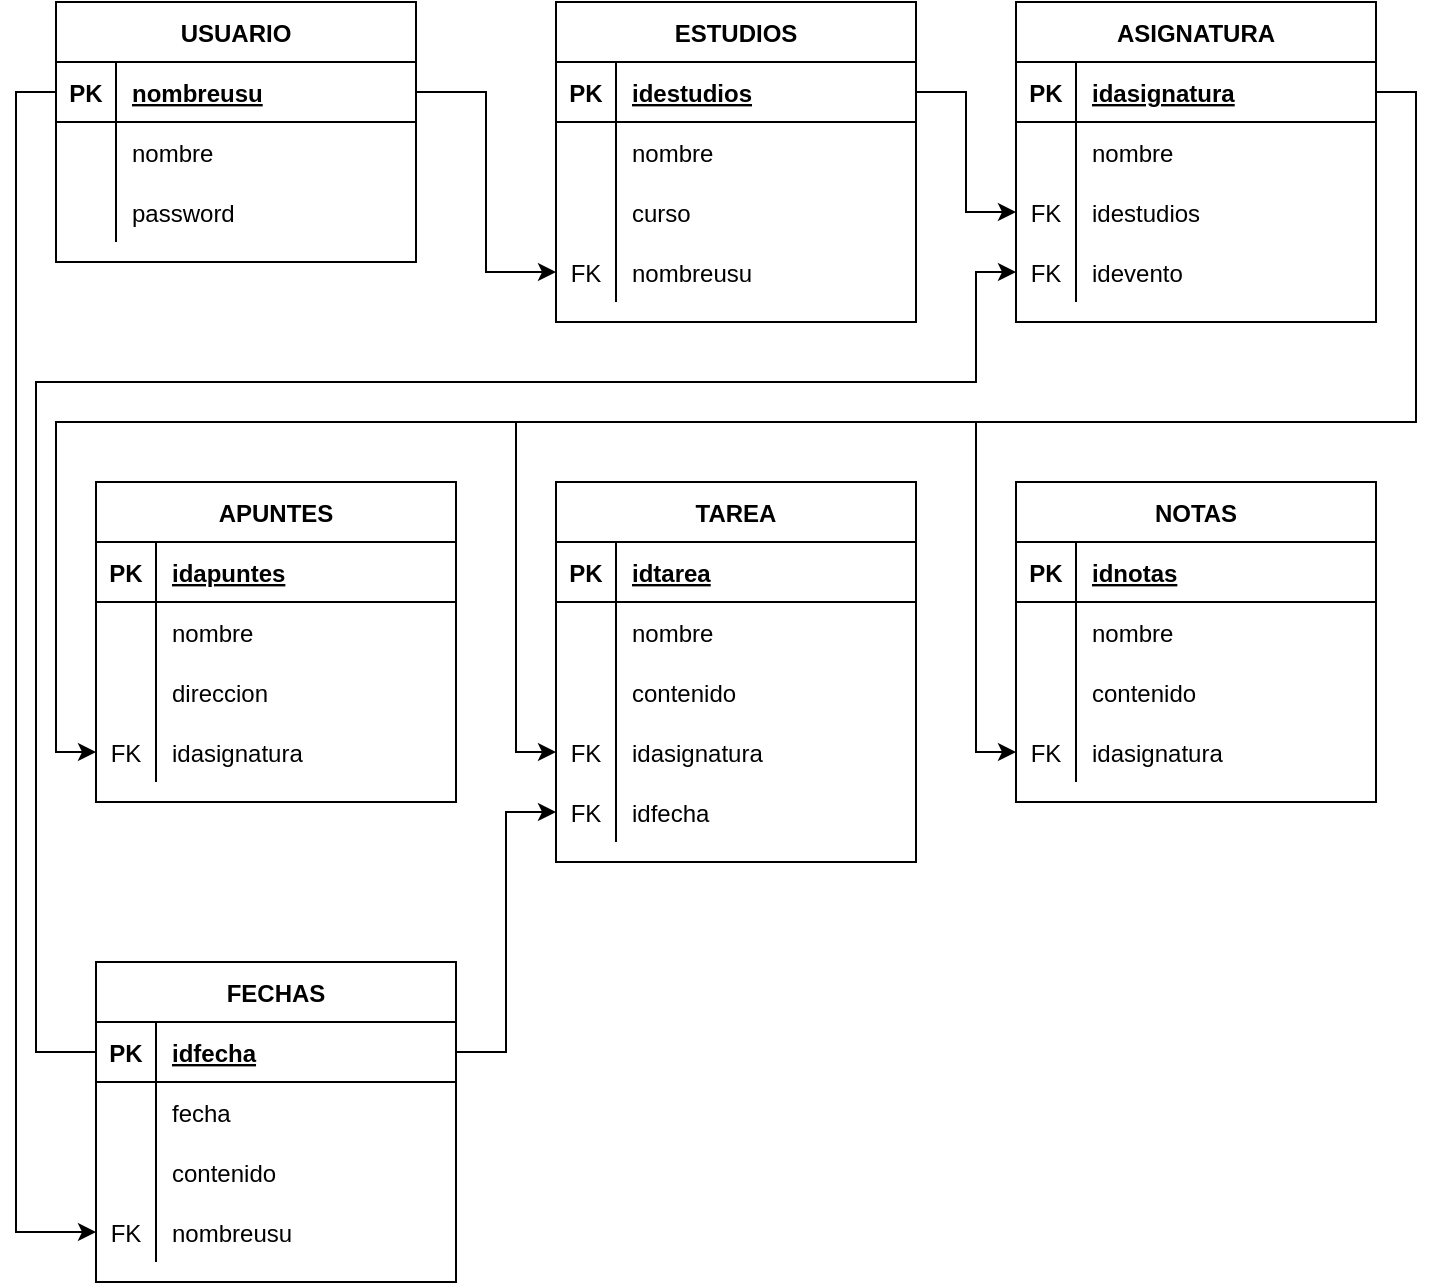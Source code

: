 <mxfile version="16.2.4" type="device"><diagram id="vyKr3l-ictb7jzyOLmuL" name="Page-1"><mxGraphModel dx="1419" dy="792" grid="1" gridSize="10" guides="1" tooltips="1" connect="1" arrows="1" fold="1" page="1" pageScale="1" pageWidth="827" pageHeight="1169" math="0" shadow="0"><root><mxCell id="0"/><mxCell id="1" parent="0"/><mxCell id="WsK4QO0s6VZj6AHbgLUE-2" value="USUARIO" style="shape=table;startSize=30;container=1;collapsible=1;childLayout=tableLayout;fixedRows=1;rowLines=0;fontStyle=1;align=center;resizeLast=1;" vertex="1" parent="1"><mxGeometry x="40" y="40" width="180" height="130" as="geometry"/></mxCell><mxCell id="WsK4QO0s6VZj6AHbgLUE-3" value="" style="shape=tableRow;horizontal=0;startSize=0;swimlaneHead=0;swimlaneBody=0;fillColor=none;collapsible=0;dropTarget=0;points=[[0,0.5],[1,0.5]];portConstraint=eastwest;top=0;left=0;right=0;bottom=1;" vertex="1" parent="WsK4QO0s6VZj6AHbgLUE-2"><mxGeometry y="30" width="180" height="30" as="geometry"/></mxCell><mxCell id="WsK4QO0s6VZj6AHbgLUE-4" value="PK" style="shape=partialRectangle;connectable=0;fillColor=none;top=0;left=0;bottom=0;right=0;fontStyle=1;overflow=hidden;" vertex="1" parent="WsK4QO0s6VZj6AHbgLUE-3"><mxGeometry width="30" height="30" as="geometry"><mxRectangle width="30" height="30" as="alternateBounds"/></mxGeometry></mxCell><mxCell id="WsK4QO0s6VZj6AHbgLUE-5" value="nombreusu" style="shape=partialRectangle;connectable=0;fillColor=none;top=0;left=0;bottom=0;right=0;align=left;spacingLeft=6;fontStyle=5;overflow=hidden;" vertex="1" parent="WsK4QO0s6VZj6AHbgLUE-3"><mxGeometry x="30" width="150" height="30" as="geometry"><mxRectangle width="150" height="30" as="alternateBounds"/></mxGeometry></mxCell><mxCell id="WsK4QO0s6VZj6AHbgLUE-6" value="" style="shape=tableRow;horizontal=0;startSize=0;swimlaneHead=0;swimlaneBody=0;fillColor=none;collapsible=0;dropTarget=0;points=[[0,0.5],[1,0.5]];portConstraint=eastwest;top=0;left=0;right=0;bottom=0;" vertex="1" parent="WsK4QO0s6VZj6AHbgLUE-2"><mxGeometry y="60" width="180" height="30" as="geometry"/></mxCell><mxCell id="WsK4QO0s6VZj6AHbgLUE-7" value="" style="shape=partialRectangle;connectable=0;fillColor=none;top=0;left=0;bottom=0;right=0;editable=1;overflow=hidden;" vertex="1" parent="WsK4QO0s6VZj6AHbgLUE-6"><mxGeometry width="30" height="30" as="geometry"><mxRectangle width="30" height="30" as="alternateBounds"/></mxGeometry></mxCell><mxCell id="WsK4QO0s6VZj6AHbgLUE-8" value="nombre" style="shape=partialRectangle;connectable=0;fillColor=none;top=0;left=0;bottom=0;right=0;align=left;spacingLeft=6;overflow=hidden;" vertex="1" parent="WsK4QO0s6VZj6AHbgLUE-6"><mxGeometry x="30" width="150" height="30" as="geometry"><mxRectangle width="150" height="30" as="alternateBounds"/></mxGeometry></mxCell><mxCell id="WsK4QO0s6VZj6AHbgLUE-12" value="" style="shape=tableRow;horizontal=0;startSize=0;swimlaneHead=0;swimlaneBody=0;fillColor=none;collapsible=0;dropTarget=0;points=[[0,0.5],[1,0.5]];portConstraint=eastwest;top=0;left=0;right=0;bottom=0;" vertex="1" parent="WsK4QO0s6VZj6AHbgLUE-2"><mxGeometry y="90" width="180" height="30" as="geometry"/></mxCell><mxCell id="WsK4QO0s6VZj6AHbgLUE-13" value="" style="shape=partialRectangle;connectable=0;fillColor=none;top=0;left=0;bottom=0;right=0;editable=1;overflow=hidden;" vertex="1" parent="WsK4QO0s6VZj6AHbgLUE-12"><mxGeometry width="30" height="30" as="geometry"><mxRectangle width="30" height="30" as="alternateBounds"/></mxGeometry></mxCell><mxCell id="WsK4QO0s6VZj6AHbgLUE-14" value="password" style="shape=partialRectangle;connectable=0;fillColor=none;top=0;left=0;bottom=0;right=0;align=left;spacingLeft=6;overflow=hidden;" vertex="1" parent="WsK4QO0s6VZj6AHbgLUE-12"><mxGeometry x="30" width="150" height="30" as="geometry"><mxRectangle width="150" height="30" as="alternateBounds"/></mxGeometry></mxCell><mxCell id="WsK4QO0s6VZj6AHbgLUE-57" value="ESTUDIOS" style="shape=table;startSize=30;container=1;collapsible=1;childLayout=tableLayout;fixedRows=1;rowLines=0;fontStyle=1;align=center;resizeLast=1;" vertex="1" parent="1"><mxGeometry x="290" y="40" width="180" height="160" as="geometry"/></mxCell><mxCell id="WsK4QO0s6VZj6AHbgLUE-58" value="" style="shape=tableRow;horizontal=0;startSize=0;swimlaneHead=0;swimlaneBody=0;fillColor=none;collapsible=0;dropTarget=0;points=[[0,0.5],[1,0.5]];portConstraint=eastwest;top=0;left=0;right=0;bottom=1;" vertex="1" parent="WsK4QO0s6VZj6AHbgLUE-57"><mxGeometry y="30" width="180" height="30" as="geometry"/></mxCell><mxCell id="WsK4QO0s6VZj6AHbgLUE-59" value="PK" style="shape=partialRectangle;connectable=0;fillColor=none;top=0;left=0;bottom=0;right=0;fontStyle=1;overflow=hidden;" vertex="1" parent="WsK4QO0s6VZj6AHbgLUE-58"><mxGeometry width="30" height="30" as="geometry"><mxRectangle width="30" height="30" as="alternateBounds"/></mxGeometry></mxCell><mxCell id="WsK4QO0s6VZj6AHbgLUE-60" value="idestudios" style="shape=partialRectangle;connectable=0;fillColor=none;top=0;left=0;bottom=0;right=0;align=left;spacingLeft=6;fontStyle=5;overflow=hidden;" vertex="1" parent="WsK4QO0s6VZj6AHbgLUE-58"><mxGeometry x="30" width="150" height="30" as="geometry"><mxRectangle width="150" height="30" as="alternateBounds"/></mxGeometry></mxCell><mxCell id="WsK4QO0s6VZj6AHbgLUE-61" value="" style="shape=tableRow;horizontal=0;startSize=0;swimlaneHead=0;swimlaneBody=0;fillColor=none;collapsible=0;dropTarget=0;points=[[0,0.5],[1,0.5]];portConstraint=eastwest;top=0;left=0;right=0;bottom=0;" vertex="1" parent="WsK4QO0s6VZj6AHbgLUE-57"><mxGeometry y="60" width="180" height="30" as="geometry"/></mxCell><mxCell id="WsK4QO0s6VZj6AHbgLUE-62" value="" style="shape=partialRectangle;connectable=0;fillColor=none;top=0;left=0;bottom=0;right=0;editable=1;overflow=hidden;" vertex="1" parent="WsK4QO0s6VZj6AHbgLUE-61"><mxGeometry width="30" height="30" as="geometry"><mxRectangle width="30" height="30" as="alternateBounds"/></mxGeometry></mxCell><mxCell id="WsK4QO0s6VZj6AHbgLUE-63" value="nombre" style="shape=partialRectangle;connectable=0;fillColor=none;top=0;left=0;bottom=0;right=0;align=left;spacingLeft=6;overflow=hidden;" vertex="1" parent="WsK4QO0s6VZj6AHbgLUE-61"><mxGeometry x="30" width="150" height="30" as="geometry"><mxRectangle width="150" height="30" as="alternateBounds"/></mxGeometry></mxCell><mxCell id="WsK4QO0s6VZj6AHbgLUE-64" value="" style="shape=tableRow;horizontal=0;startSize=0;swimlaneHead=0;swimlaneBody=0;fillColor=none;collapsible=0;dropTarget=0;points=[[0,0.5],[1,0.5]];portConstraint=eastwest;top=0;left=0;right=0;bottom=0;" vertex="1" parent="WsK4QO0s6VZj6AHbgLUE-57"><mxGeometry y="90" width="180" height="30" as="geometry"/></mxCell><mxCell id="WsK4QO0s6VZj6AHbgLUE-65" value="" style="shape=partialRectangle;connectable=0;fillColor=none;top=0;left=0;bottom=0;right=0;editable=1;overflow=hidden;" vertex="1" parent="WsK4QO0s6VZj6AHbgLUE-64"><mxGeometry width="30" height="30" as="geometry"><mxRectangle width="30" height="30" as="alternateBounds"/></mxGeometry></mxCell><mxCell id="WsK4QO0s6VZj6AHbgLUE-66" value="curso" style="shape=partialRectangle;connectable=0;fillColor=none;top=0;left=0;bottom=0;right=0;align=left;spacingLeft=6;overflow=hidden;" vertex="1" parent="WsK4QO0s6VZj6AHbgLUE-64"><mxGeometry x="30" width="150" height="30" as="geometry"><mxRectangle width="150" height="30" as="alternateBounds"/></mxGeometry></mxCell><mxCell id="WsK4QO0s6VZj6AHbgLUE-73" value="" style="shape=tableRow;horizontal=0;startSize=0;swimlaneHead=0;swimlaneBody=0;fillColor=none;collapsible=0;dropTarget=0;points=[[0,0.5],[1,0.5]];portConstraint=eastwest;top=0;left=0;right=0;bottom=0;" vertex="1" parent="WsK4QO0s6VZj6AHbgLUE-57"><mxGeometry y="120" width="180" height="30" as="geometry"/></mxCell><mxCell id="WsK4QO0s6VZj6AHbgLUE-74" value="FK" style="shape=partialRectangle;connectable=0;fillColor=none;top=0;left=0;bottom=0;right=0;fontStyle=0;overflow=hidden;" vertex="1" parent="WsK4QO0s6VZj6AHbgLUE-73"><mxGeometry width="30" height="30" as="geometry"><mxRectangle width="30" height="30" as="alternateBounds"/></mxGeometry></mxCell><mxCell id="WsK4QO0s6VZj6AHbgLUE-75" value="nombreusu" style="shape=partialRectangle;connectable=0;fillColor=none;top=0;left=0;bottom=0;right=0;align=left;spacingLeft=6;fontStyle=0;overflow=hidden;" vertex="1" parent="WsK4QO0s6VZj6AHbgLUE-73"><mxGeometry x="30" width="150" height="30" as="geometry"><mxRectangle width="150" height="30" as="alternateBounds"/></mxGeometry></mxCell><mxCell id="WsK4QO0s6VZj6AHbgLUE-76" value="ASIGNATURA" style="shape=table;startSize=30;container=1;collapsible=1;childLayout=tableLayout;fixedRows=1;rowLines=0;fontStyle=1;align=center;resizeLast=1;" vertex="1" parent="1"><mxGeometry x="520" y="40" width="180" height="160" as="geometry"/></mxCell><mxCell id="WsK4QO0s6VZj6AHbgLUE-77" value="" style="shape=tableRow;horizontal=0;startSize=0;swimlaneHead=0;swimlaneBody=0;fillColor=none;collapsible=0;dropTarget=0;points=[[0,0.5],[1,0.5]];portConstraint=eastwest;top=0;left=0;right=0;bottom=1;" vertex="1" parent="WsK4QO0s6VZj6AHbgLUE-76"><mxGeometry y="30" width="180" height="30" as="geometry"/></mxCell><mxCell id="WsK4QO0s6VZj6AHbgLUE-78" value="PK" style="shape=partialRectangle;connectable=0;fillColor=none;top=0;left=0;bottom=0;right=0;fontStyle=1;overflow=hidden;" vertex="1" parent="WsK4QO0s6VZj6AHbgLUE-77"><mxGeometry width="30" height="30" as="geometry"><mxRectangle width="30" height="30" as="alternateBounds"/></mxGeometry></mxCell><mxCell id="WsK4QO0s6VZj6AHbgLUE-79" value="idasignatura" style="shape=partialRectangle;connectable=0;fillColor=none;top=0;left=0;bottom=0;right=0;align=left;spacingLeft=6;fontStyle=5;overflow=hidden;" vertex="1" parent="WsK4QO0s6VZj6AHbgLUE-77"><mxGeometry x="30" width="150" height="30" as="geometry"><mxRectangle width="150" height="30" as="alternateBounds"/></mxGeometry></mxCell><mxCell id="WsK4QO0s6VZj6AHbgLUE-80" value="" style="shape=tableRow;horizontal=0;startSize=0;swimlaneHead=0;swimlaneBody=0;fillColor=none;collapsible=0;dropTarget=0;points=[[0,0.5],[1,0.5]];portConstraint=eastwest;top=0;left=0;right=0;bottom=0;" vertex="1" parent="WsK4QO0s6VZj6AHbgLUE-76"><mxGeometry y="60" width="180" height="30" as="geometry"/></mxCell><mxCell id="WsK4QO0s6VZj6AHbgLUE-81" value="" style="shape=partialRectangle;connectable=0;fillColor=none;top=0;left=0;bottom=0;right=0;editable=1;overflow=hidden;" vertex="1" parent="WsK4QO0s6VZj6AHbgLUE-80"><mxGeometry width="30" height="30" as="geometry"><mxRectangle width="30" height="30" as="alternateBounds"/></mxGeometry></mxCell><mxCell id="WsK4QO0s6VZj6AHbgLUE-82" value="nombre" style="shape=partialRectangle;connectable=0;fillColor=none;top=0;left=0;bottom=0;right=0;align=left;spacingLeft=6;overflow=hidden;" vertex="1" parent="WsK4QO0s6VZj6AHbgLUE-80"><mxGeometry x="30" width="150" height="30" as="geometry"><mxRectangle width="150" height="30" as="alternateBounds"/></mxGeometry></mxCell><mxCell id="WsK4QO0s6VZj6AHbgLUE-89" value="" style="shape=tableRow;horizontal=0;startSize=0;swimlaneHead=0;swimlaneBody=0;fillColor=none;collapsible=0;dropTarget=0;points=[[0,0.5],[1,0.5]];portConstraint=eastwest;top=0;left=0;right=0;bottom=0;" vertex="1" parent="WsK4QO0s6VZj6AHbgLUE-76"><mxGeometry y="90" width="180" height="30" as="geometry"/></mxCell><mxCell id="WsK4QO0s6VZj6AHbgLUE-90" value="FK" style="shape=partialRectangle;connectable=0;fillColor=none;top=0;left=0;bottom=0;right=0;fontStyle=0;overflow=hidden;" vertex="1" parent="WsK4QO0s6VZj6AHbgLUE-89"><mxGeometry width="30" height="30" as="geometry"><mxRectangle width="30" height="30" as="alternateBounds"/></mxGeometry></mxCell><mxCell id="WsK4QO0s6VZj6AHbgLUE-91" value="idestudios" style="shape=partialRectangle;connectable=0;fillColor=none;top=0;left=0;bottom=0;right=0;align=left;spacingLeft=6;fontStyle=0;overflow=hidden;" vertex="1" parent="WsK4QO0s6VZj6AHbgLUE-89"><mxGeometry x="30" width="150" height="30" as="geometry"><mxRectangle width="150" height="30" as="alternateBounds"/></mxGeometry></mxCell><mxCell id="WsK4QO0s6VZj6AHbgLUE-199" value="" style="shape=tableRow;horizontal=0;startSize=0;swimlaneHead=0;swimlaneBody=0;fillColor=none;collapsible=0;dropTarget=0;points=[[0,0.5],[1,0.5]];portConstraint=eastwest;top=0;left=0;right=0;bottom=0;" vertex="1" parent="WsK4QO0s6VZj6AHbgLUE-76"><mxGeometry y="120" width="180" height="30" as="geometry"/></mxCell><mxCell id="WsK4QO0s6VZj6AHbgLUE-200" value="FK" style="shape=partialRectangle;connectable=0;fillColor=none;top=0;left=0;bottom=0;right=0;fontStyle=0;overflow=hidden;" vertex="1" parent="WsK4QO0s6VZj6AHbgLUE-199"><mxGeometry width="30" height="30" as="geometry"><mxRectangle width="30" height="30" as="alternateBounds"/></mxGeometry></mxCell><mxCell id="WsK4QO0s6VZj6AHbgLUE-201" value="idevento" style="shape=partialRectangle;connectable=0;fillColor=none;top=0;left=0;bottom=0;right=0;align=left;spacingLeft=6;fontStyle=0;overflow=hidden;" vertex="1" parent="WsK4QO0s6VZj6AHbgLUE-199"><mxGeometry x="30" width="150" height="30" as="geometry"><mxRectangle width="150" height="30" as="alternateBounds"/></mxGeometry></mxCell><mxCell id="WsK4QO0s6VZj6AHbgLUE-92" value="APUNTES" style="shape=table;startSize=30;container=1;collapsible=1;childLayout=tableLayout;fixedRows=1;rowLines=0;fontStyle=1;align=center;resizeLast=1;" vertex="1" parent="1"><mxGeometry x="60" y="280" width="180" height="160" as="geometry"/></mxCell><mxCell id="WsK4QO0s6VZj6AHbgLUE-93" value="" style="shape=tableRow;horizontal=0;startSize=0;swimlaneHead=0;swimlaneBody=0;fillColor=none;collapsible=0;dropTarget=0;points=[[0,0.5],[1,0.5]];portConstraint=eastwest;top=0;left=0;right=0;bottom=1;" vertex="1" parent="WsK4QO0s6VZj6AHbgLUE-92"><mxGeometry y="30" width="180" height="30" as="geometry"/></mxCell><mxCell id="WsK4QO0s6VZj6AHbgLUE-94" value="PK" style="shape=partialRectangle;connectable=0;fillColor=none;top=0;left=0;bottom=0;right=0;fontStyle=1;overflow=hidden;" vertex="1" parent="WsK4QO0s6VZj6AHbgLUE-93"><mxGeometry width="30" height="30" as="geometry"><mxRectangle width="30" height="30" as="alternateBounds"/></mxGeometry></mxCell><mxCell id="WsK4QO0s6VZj6AHbgLUE-95" value="idapuntes" style="shape=partialRectangle;connectable=0;fillColor=none;top=0;left=0;bottom=0;right=0;align=left;spacingLeft=6;fontStyle=5;overflow=hidden;" vertex="1" parent="WsK4QO0s6VZj6AHbgLUE-93"><mxGeometry x="30" width="150" height="30" as="geometry"><mxRectangle width="150" height="30" as="alternateBounds"/></mxGeometry></mxCell><mxCell id="WsK4QO0s6VZj6AHbgLUE-128" value="" style="shape=tableRow;horizontal=0;startSize=0;swimlaneHead=0;swimlaneBody=0;fillColor=none;collapsible=0;dropTarget=0;points=[[0,0.5],[1,0.5]];portConstraint=eastwest;top=0;left=0;right=0;bottom=0;" vertex="1" parent="WsK4QO0s6VZj6AHbgLUE-92"><mxGeometry y="60" width="180" height="30" as="geometry"/></mxCell><mxCell id="WsK4QO0s6VZj6AHbgLUE-129" value="" style="shape=partialRectangle;connectable=0;fillColor=none;top=0;left=0;bottom=0;right=0;editable=1;overflow=hidden;" vertex="1" parent="WsK4QO0s6VZj6AHbgLUE-128"><mxGeometry width="30" height="30" as="geometry"><mxRectangle width="30" height="30" as="alternateBounds"/></mxGeometry></mxCell><mxCell id="WsK4QO0s6VZj6AHbgLUE-130" value="nombre" style="shape=partialRectangle;connectable=0;fillColor=none;top=0;left=0;bottom=0;right=0;align=left;spacingLeft=6;overflow=hidden;" vertex="1" parent="WsK4QO0s6VZj6AHbgLUE-128"><mxGeometry x="30" width="150" height="30" as="geometry"><mxRectangle width="150" height="30" as="alternateBounds"/></mxGeometry></mxCell><mxCell id="WsK4QO0s6VZj6AHbgLUE-96" value="" style="shape=tableRow;horizontal=0;startSize=0;swimlaneHead=0;swimlaneBody=0;fillColor=none;collapsible=0;dropTarget=0;points=[[0,0.5],[1,0.5]];portConstraint=eastwest;top=0;left=0;right=0;bottom=0;" vertex="1" parent="WsK4QO0s6VZj6AHbgLUE-92"><mxGeometry y="90" width="180" height="30" as="geometry"/></mxCell><mxCell id="WsK4QO0s6VZj6AHbgLUE-97" value="" style="shape=partialRectangle;connectable=0;fillColor=none;top=0;left=0;bottom=0;right=0;editable=1;overflow=hidden;" vertex="1" parent="WsK4QO0s6VZj6AHbgLUE-96"><mxGeometry width="30" height="30" as="geometry"><mxRectangle width="30" height="30" as="alternateBounds"/></mxGeometry></mxCell><mxCell id="WsK4QO0s6VZj6AHbgLUE-98" value="direccion" style="shape=partialRectangle;connectable=0;fillColor=none;top=0;left=0;bottom=0;right=0;align=left;spacingLeft=6;overflow=hidden;" vertex="1" parent="WsK4QO0s6VZj6AHbgLUE-96"><mxGeometry x="30" width="150" height="30" as="geometry"><mxRectangle width="150" height="30" as="alternateBounds"/></mxGeometry></mxCell><mxCell id="WsK4QO0s6VZj6AHbgLUE-108" value="" style="shape=tableRow;horizontal=0;startSize=0;swimlaneHead=0;swimlaneBody=0;fillColor=none;collapsible=0;dropTarget=0;points=[[0,0.5],[1,0.5]];portConstraint=eastwest;top=0;left=0;right=0;bottom=0;" vertex="1" parent="WsK4QO0s6VZj6AHbgLUE-92"><mxGeometry y="120" width="180" height="30" as="geometry"/></mxCell><mxCell id="WsK4QO0s6VZj6AHbgLUE-109" value="FK" style="shape=partialRectangle;connectable=0;fillColor=none;top=0;left=0;bottom=0;right=0;fontStyle=0;overflow=hidden;" vertex="1" parent="WsK4QO0s6VZj6AHbgLUE-108"><mxGeometry width="30" height="30" as="geometry"><mxRectangle width="30" height="30" as="alternateBounds"/></mxGeometry></mxCell><mxCell id="WsK4QO0s6VZj6AHbgLUE-110" value="idasignatura" style="shape=partialRectangle;connectable=0;fillColor=none;top=0;left=0;bottom=0;right=0;align=left;spacingLeft=6;fontStyle=0;overflow=hidden;" vertex="1" parent="WsK4QO0s6VZj6AHbgLUE-108"><mxGeometry x="30" width="150" height="30" as="geometry"><mxRectangle width="150" height="30" as="alternateBounds"/></mxGeometry></mxCell><mxCell id="WsK4QO0s6VZj6AHbgLUE-111" style="edgeStyle=orthogonalEdgeStyle;rounded=0;orthogonalLoop=1;jettySize=auto;html=1;entryX=0;entryY=0.5;entryDx=0;entryDy=0;" edge="1" parent="1" source="WsK4QO0s6VZj6AHbgLUE-3" target="WsK4QO0s6VZj6AHbgLUE-73"><mxGeometry relative="1" as="geometry"/></mxCell><mxCell id="WsK4QO0s6VZj6AHbgLUE-115" value="TAREA" style="shape=table;startSize=30;container=1;collapsible=1;childLayout=tableLayout;fixedRows=1;rowLines=0;fontStyle=1;align=center;resizeLast=1;" vertex="1" parent="1"><mxGeometry x="290" y="280" width="180" height="190" as="geometry"/></mxCell><mxCell id="WsK4QO0s6VZj6AHbgLUE-116" value="" style="shape=tableRow;horizontal=0;startSize=0;swimlaneHead=0;swimlaneBody=0;fillColor=none;collapsible=0;dropTarget=0;points=[[0,0.5],[1,0.5]];portConstraint=eastwest;top=0;left=0;right=0;bottom=1;" vertex="1" parent="WsK4QO0s6VZj6AHbgLUE-115"><mxGeometry y="30" width="180" height="30" as="geometry"/></mxCell><mxCell id="WsK4QO0s6VZj6AHbgLUE-117" value="PK" style="shape=partialRectangle;connectable=0;fillColor=none;top=0;left=0;bottom=0;right=0;fontStyle=1;overflow=hidden;" vertex="1" parent="WsK4QO0s6VZj6AHbgLUE-116"><mxGeometry width="30" height="30" as="geometry"><mxRectangle width="30" height="30" as="alternateBounds"/></mxGeometry></mxCell><mxCell id="WsK4QO0s6VZj6AHbgLUE-118" value="idtarea" style="shape=partialRectangle;connectable=0;fillColor=none;top=0;left=0;bottom=0;right=0;align=left;spacingLeft=6;fontStyle=5;overflow=hidden;" vertex="1" parent="WsK4QO0s6VZj6AHbgLUE-116"><mxGeometry x="30" width="150" height="30" as="geometry"><mxRectangle width="150" height="30" as="alternateBounds"/></mxGeometry></mxCell><mxCell id="WsK4QO0s6VZj6AHbgLUE-119" value="" style="shape=tableRow;horizontal=0;startSize=0;swimlaneHead=0;swimlaneBody=0;fillColor=none;collapsible=0;dropTarget=0;points=[[0,0.5],[1,0.5]];portConstraint=eastwest;top=0;left=0;right=0;bottom=0;" vertex="1" parent="WsK4QO0s6VZj6AHbgLUE-115"><mxGeometry y="60" width="180" height="30" as="geometry"/></mxCell><mxCell id="WsK4QO0s6VZj6AHbgLUE-120" value="" style="shape=partialRectangle;connectable=0;fillColor=none;top=0;left=0;bottom=0;right=0;editable=1;overflow=hidden;" vertex="1" parent="WsK4QO0s6VZj6AHbgLUE-119"><mxGeometry width="30" height="30" as="geometry"><mxRectangle width="30" height="30" as="alternateBounds"/></mxGeometry></mxCell><mxCell id="WsK4QO0s6VZj6AHbgLUE-121" value="nombre" style="shape=partialRectangle;connectable=0;fillColor=none;top=0;left=0;bottom=0;right=0;align=left;spacingLeft=6;overflow=hidden;" vertex="1" parent="WsK4QO0s6VZj6AHbgLUE-119"><mxGeometry x="30" width="150" height="30" as="geometry"><mxRectangle width="150" height="30" as="alternateBounds"/></mxGeometry></mxCell><mxCell id="WsK4QO0s6VZj6AHbgLUE-122" value="" style="shape=tableRow;horizontal=0;startSize=0;swimlaneHead=0;swimlaneBody=0;fillColor=none;collapsible=0;dropTarget=0;points=[[0,0.5],[1,0.5]];portConstraint=eastwest;top=0;left=0;right=0;bottom=0;" vertex="1" parent="WsK4QO0s6VZj6AHbgLUE-115"><mxGeometry y="90" width="180" height="30" as="geometry"/></mxCell><mxCell id="WsK4QO0s6VZj6AHbgLUE-123" value="" style="shape=partialRectangle;connectable=0;fillColor=none;top=0;left=0;bottom=0;right=0;editable=1;overflow=hidden;" vertex="1" parent="WsK4QO0s6VZj6AHbgLUE-122"><mxGeometry width="30" height="30" as="geometry"><mxRectangle width="30" height="30" as="alternateBounds"/></mxGeometry></mxCell><mxCell id="WsK4QO0s6VZj6AHbgLUE-124" value="contenido" style="shape=partialRectangle;connectable=0;fillColor=none;top=0;left=0;bottom=0;right=0;align=left;spacingLeft=6;overflow=hidden;" vertex="1" parent="WsK4QO0s6VZj6AHbgLUE-122"><mxGeometry x="30" width="150" height="30" as="geometry"><mxRectangle width="150" height="30" as="alternateBounds"/></mxGeometry></mxCell><mxCell id="WsK4QO0s6VZj6AHbgLUE-140" value="" style="shape=tableRow;horizontal=0;startSize=0;swimlaneHead=0;swimlaneBody=0;fillColor=none;collapsible=0;dropTarget=0;points=[[0,0.5],[1,0.5]];portConstraint=eastwest;top=0;left=0;right=0;bottom=0;" vertex="1" parent="WsK4QO0s6VZj6AHbgLUE-115"><mxGeometry y="120" width="180" height="30" as="geometry"/></mxCell><mxCell id="WsK4QO0s6VZj6AHbgLUE-141" value="FK" style="shape=partialRectangle;connectable=0;fillColor=none;top=0;left=0;bottom=0;right=0;fontStyle=0;overflow=hidden;" vertex="1" parent="WsK4QO0s6VZj6AHbgLUE-140"><mxGeometry width="30" height="30" as="geometry"><mxRectangle width="30" height="30" as="alternateBounds"/></mxGeometry></mxCell><mxCell id="WsK4QO0s6VZj6AHbgLUE-142" value="idasignatura" style="shape=partialRectangle;connectable=0;fillColor=none;top=0;left=0;bottom=0;right=0;align=left;spacingLeft=6;fontStyle=0;overflow=hidden;" vertex="1" parent="WsK4QO0s6VZj6AHbgLUE-140"><mxGeometry x="30" width="150" height="30" as="geometry"><mxRectangle width="150" height="30" as="alternateBounds"/></mxGeometry></mxCell><mxCell id="WsK4QO0s6VZj6AHbgLUE-194" value="" style="shape=tableRow;horizontal=0;startSize=0;swimlaneHead=0;swimlaneBody=0;fillColor=none;collapsible=0;dropTarget=0;points=[[0,0.5],[1,0.5]];portConstraint=eastwest;top=0;left=0;right=0;bottom=0;" vertex="1" parent="WsK4QO0s6VZj6AHbgLUE-115"><mxGeometry y="150" width="180" height="30" as="geometry"/></mxCell><mxCell id="WsK4QO0s6VZj6AHbgLUE-195" value="FK" style="shape=partialRectangle;connectable=0;fillColor=none;top=0;left=0;bottom=0;right=0;fontStyle=0;overflow=hidden;" vertex="1" parent="WsK4QO0s6VZj6AHbgLUE-194"><mxGeometry width="30" height="30" as="geometry"><mxRectangle width="30" height="30" as="alternateBounds"/></mxGeometry></mxCell><mxCell id="WsK4QO0s6VZj6AHbgLUE-196" value="idfecha" style="shape=partialRectangle;connectable=0;fillColor=none;top=0;left=0;bottom=0;right=0;align=left;spacingLeft=6;fontStyle=0;overflow=hidden;" vertex="1" parent="WsK4QO0s6VZj6AHbgLUE-194"><mxGeometry x="30" width="150" height="30" as="geometry"><mxRectangle width="150" height="30" as="alternateBounds"/></mxGeometry></mxCell><mxCell id="WsK4QO0s6VZj6AHbgLUE-132" style="edgeStyle=orthogonalEdgeStyle;rounded=0;orthogonalLoop=1;jettySize=auto;html=1;entryX=0;entryY=0.5;entryDx=0;entryDy=0;" edge="1" parent="1" source="WsK4QO0s6VZj6AHbgLUE-58" target="WsK4QO0s6VZj6AHbgLUE-89"><mxGeometry relative="1" as="geometry"/></mxCell><mxCell id="WsK4QO0s6VZj6AHbgLUE-156" value="NOTAS" style="shape=table;startSize=30;container=1;collapsible=1;childLayout=tableLayout;fixedRows=1;rowLines=0;fontStyle=1;align=center;resizeLast=1;" vertex="1" parent="1"><mxGeometry x="520" y="280" width="180" height="160" as="geometry"/></mxCell><mxCell id="WsK4QO0s6VZj6AHbgLUE-157" value="" style="shape=tableRow;horizontal=0;startSize=0;swimlaneHead=0;swimlaneBody=0;fillColor=none;collapsible=0;dropTarget=0;points=[[0,0.5],[1,0.5]];portConstraint=eastwest;top=0;left=0;right=0;bottom=1;" vertex="1" parent="WsK4QO0s6VZj6AHbgLUE-156"><mxGeometry y="30" width="180" height="30" as="geometry"/></mxCell><mxCell id="WsK4QO0s6VZj6AHbgLUE-158" value="PK" style="shape=partialRectangle;connectable=0;fillColor=none;top=0;left=0;bottom=0;right=0;fontStyle=1;overflow=hidden;" vertex="1" parent="WsK4QO0s6VZj6AHbgLUE-157"><mxGeometry width="30" height="30" as="geometry"><mxRectangle width="30" height="30" as="alternateBounds"/></mxGeometry></mxCell><mxCell id="WsK4QO0s6VZj6AHbgLUE-159" value="idnotas" style="shape=partialRectangle;connectable=0;fillColor=none;top=0;left=0;bottom=0;right=0;align=left;spacingLeft=6;fontStyle=5;overflow=hidden;" vertex="1" parent="WsK4QO0s6VZj6AHbgLUE-157"><mxGeometry x="30" width="150" height="30" as="geometry"><mxRectangle width="150" height="30" as="alternateBounds"/></mxGeometry></mxCell><mxCell id="WsK4QO0s6VZj6AHbgLUE-160" value="" style="shape=tableRow;horizontal=0;startSize=0;swimlaneHead=0;swimlaneBody=0;fillColor=none;collapsible=0;dropTarget=0;points=[[0,0.5],[1,0.5]];portConstraint=eastwest;top=0;left=0;right=0;bottom=0;" vertex="1" parent="WsK4QO0s6VZj6AHbgLUE-156"><mxGeometry y="60" width="180" height="30" as="geometry"/></mxCell><mxCell id="WsK4QO0s6VZj6AHbgLUE-161" value="" style="shape=partialRectangle;connectable=0;fillColor=none;top=0;left=0;bottom=0;right=0;editable=1;overflow=hidden;" vertex="1" parent="WsK4QO0s6VZj6AHbgLUE-160"><mxGeometry width="30" height="30" as="geometry"><mxRectangle width="30" height="30" as="alternateBounds"/></mxGeometry></mxCell><mxCell id="WsK4QO0s6VZj6AHbgLUE-162" value="nombre" style="shape=partialRectangle;connectable=0;fillColor=none;top=0;left=0;bottom=0;right=0;align=left;spacingLeft=6;overflow=hidden;" vertex="1" parent="WsK4QO0s6VZj6AHbgLUE-160"><mxGeometry x="30" width="150" height="30" as="geometry"><mxRectangle width="150" height="30" as="alternateBounds"/></mxGeometry></mxCell><mxCell id="WsK4QO0s6VZj6AHbgLUE-163" value="" style="shape=tableRow;horizontal=0;startSize=0;swimlaneHead=0;swimlaneBody=0;fillColor=none;collapsible=0;dropTarget=0;points=[[0,0.5],[1,0.5]];portConstraint=eastwest;top=0;left=0;right=0;bottom=0;" vertex="1" parent="WsK4QO0s6VZj6AHbgLUE-156"><mxGeometry y="90" width="180" height="30" as="geometry"/></mxCell><mxCell id="WsK4QO0s6VZj6AHbgLUE-164" value="" style="shape=partialRectangle;connectable=0;fillColor=none;top=0;left=0;bottom=0;right=0;editable=1;overflow=hidden;" vertex="1" parent="WsK4QO0s6VZj6AHbgLUE-163"><mxGeometry width="30" height="30" as="geometry"><mxRectangle width="30" height="30" as="alternateBounds"/></mxGeometry></mxCell><mxCell id="WsK4QO0s6VZj6AHbgLUE-165" value="contenido" style="shape=partialRectangle;connectable=0;fillColor=none;top=0;left=0;bottom=0;right=0;align=left;spacingLeft=6;overflow=hidden;" vertex="1" parent="WsK4QO0s6VZj6AHbgLUE-163"><mxGeometry x="30" width="150" height="30" as="geometry"><mxRectangle width="150" height="30" as="alternateBounds"/></mxGeometry></mxCell><mxCell id="WsK4QO0s6VZj6AHbgLUE-166" value="" style="shape=tableRow;horizontal=0;startSize=0;swimlaneHead=0;swimlaneBody=0;fillColor=none;collapsible=0;dropTarget=0;points=[[0,0.5],[1,0.5]];portConstraint=eastwest;top=0;left=0;right=0;bottom=0;" vertex="1" parent="WsK4QO0s6VZj6AHbgLUE-156"><mxGeometry y="120" width="180" height="30" as="geometry"/></mxCell><mxCell id="WsK4QO0s6VZj6AHbgLUE-167" value="FK" style="shape=partialRectangle;connectable=0;fillColor=none;top=0;left=0;bottom=0;right=0;fontStyle=0;overflow=hidden;" vertex="1" parent="WsK4QO0s6VZj6AHbgLUE-166"><mxGeometry width="30" height="30" as="geometry"><mxRectangle width="30" height="30" as="alternateBounds"/></mxGeometry></mxCell><mxCell id="WsK4QO0s6VZj6AHbgLUE-168" value="idasignatura" style="shape=partialRectangle;connectable=0;fillColor=none;top=0;left=0;bottom=0;right=0;align=left;spacingLeft=6;fontStyle=0;overflow=hidden;" vertex="1" parent="WsK4QO0s6VZj6AHbgLUE-166"><mxGeometry x="30" width="150" height="30" as="geometry"><mxRectangle width="150" height="30" as="alternateBounds"/></mxGeometry></mxCell><mxCell id="WsK4QO0s6VZj6AHbgLUE-169" style="edgeStyle=orthogonalEdgeStyle;rounded=0;orthogonalLoop=1;jettySize=auto;html=1;" edge="1" parent="1" source="WsK4QO0s6VZj6AHbgLUE-77"><mxGeometry relative="1" as="geometry"><mxPoint x="520" y="415" as="targetPoint"/><Array as="points"><mxPoint x="720" y="85"/><mxPoint x="720" y="250"/><mxPoint x="500" y="250"/><mxPoint x="500" y="415"/></Array></mxGeometry></mxCell><mxCell id="WsK4QO0s6VZj6AHbgLUE-171" style="edgeStyle=orthogonalEdgeStyle;rounded=0;orthogonalLoop=1;jettySize=auto;html=1;exitX=1;exitY=0.5;exitDx=0;exitDy=0;entryX=0;entryY=0.5;entryDx=0;entryDy=0;" edge="1" parent="1" source="WsK4QO0s6VZj6AHbgLUE-77" target="WsK4QO0s6VZj6AHbgLUE-140"><mxGeometry relative="1" as="geometry"><Array as="points"><mxPoint x="720" y="85"/><mxPoint x="720" y="250"/><mxPoint x="270" y="250"/><mxPoint x="270" y="415"/></Array></mxGeometry></mxCell><mxCell id="WsK4QO0s6VZj6AHbgLUE-172" style="edgeStyle=orthogonalEdgeStyle;rounded=0;orthogonalLoop=1;jettySize=auto;html=1;" edge="1" parent="1" source="WsK4QO0s6VZj6AHbgLUE-77"><mxGeometry relative="1" as="geometry"><mxPoint x="60" y="415" as="targetPoint"/><Array as="points"><mxPoint x="720" y="85"/><mxPoint x="720" y="250"/><mxPoint x="40" y="250"/><mxPoint x="40" y="415"/></Array></mxGeometry></mxCell><mxCell id="WsK4QO0s6VZj6AHbgLUE-173" value="FECHAS" style="shape=table;startSize=30;container=1;collapsible=1;childLayout=tableLayout;fixedRows=1;rowLines=0;fontStyle=1;align=center;resizeLast=1;" vertex="1" parent="1"><mxGeometry x="60" y="520" width="180" height="160" as="geometry"/></mxCell><mxCell id="WsK4QO0s6VZj6AHbgLUE-174" value="" style="shape=tableRow;horizontal=0;startSize=0;swimlaneHead=0;swimlaneBody=0;fillColor=none;collapsible=0;dropTarget=0;points=[[0,0.5],[1,0.5]];portConstraint=eastwest;top=0;left=0;right=0;bottom=1;" vertex="1" parent="WsK4QO0s6VZj6AHbgLUE-173"><mxGeometry y="30" width="180" height="30" as="geometry"/></mxCell><mxCell id="WsK4QO0s6VZj6AHbgLUE-175" value="PK" style="shape=partialRectangle;connectable=0;fillColor=none;top=0;left=0;bottom=0;right=0;fontStyle=1;overflow=hidden;" vertex="1" parent="WsK4QO0s6VZj6AHbgLUE-174"><mxGeometry width="30" height="30" as="geometry"><mxRectangle width="30" height="30" as="alternateBounds"/></mxGeometry></mxCell><mxCell id="WsK4QO0s6VZj6AHbgLUE-176" value="idfecha" style="shape=partialRectangle;connectable=0;fillColor=none;top=0;left=0;bottom=0;right=0;align=left;spacingLeft=6;fontStyle=5;overflow=hidden;" vertex="1" parent="WsK4QO0s6VZj6AHbgLUE-174"><mxGeometry x="30" width="150" height="30" as="geometry"><mxRectangle width="150" height="30" as="alternateBounds"/></mxGeometry></mxCell><mxCell id="WsK4QO0s6VZj6AHbgLUE-177" value="" style="shape=tableRow;horizontal=0;startSize=0;swimlaneHead=0;swimlaneBody=0;fillColor=none;collapsible=0;dropTarget=0;points=[[0,0.5],[1,0.5]];portConstraint=eastwest;top=0;left=0;right=0;bottom=0;" vertex="1" parent="WsK4QO0s6VZj6AHbgLUE-173"><mxGeometry y="60" width="180" height="30" as="geometry"/></mxCell><mxCell id="WsK4QO0s6VZj6AHbgLUE-178" value="" style="shape=partialRectangle;connectable=0;fillColor=none;top=0;left=0;bottom=0;right=0;editable=1;overflow=hidden;" vertex="1" parent="WsK4QO0s6VZj6AHbgLUE-177"><mxGeometry width="30" height="30" as="geometry"><mxRectangle width="30" height="30" as="alternateBounds"/></mxGeometry></mxCell><mxCell id="WsK4QO0s6VZj6AHbgLUE-179" value="fecha    " style="shape=partialRectangle;connectable=0;fillColor=none;top=0;left=0;bottom=0;right=0;align=left;spacingLeft=6;overflow=hidden;" vertex="1" parent="WsK4QO0s6VZj6AHbgLUE-177"><mxGeometry x="30" width="150" height="30" as="geometry"><mxRectangle width="150" height="30" as="alternateBounds"/></mxGeometry></mxCell><mxCell id="WsK4QO0s6VZj6AHbgLUE-180" value="" style="shape=tableRow;horizontal=0;startSize=0;swimlaneHead=0;swimlaneBody=0;fillColor=none;collapsible=0;dropTarget=0;points=[[0,0.5],[1,0.5]];portConstraint=eastwest;top=0;left=0;right=0;bottom=0;" vertex="1" parent="WsK4QO0s6VZj6AHbgLUE-173"><mxGeometry y="90" width="180" height="30" as="geometry"/></mxCell><mxCell id="WsK4QO0s6VZj6AHbgLUE-181" value="" style="shape=partialRectangle;connectable=0;fillColor=none;top=0;left=0;bottom=0;right=0;editable=1;overflow=hidden;" vertex="1" parent="WsK4QO0s6VZj6AHbgLUE-180"><mxGeometry width="30" height="30" as="geometry"><mxRectangle width="30" height="30" as="alternateBounds"/></mxGeometry></mxCell><mxCell id="WsK4QO0s6VZj6AHbgLUE-182" value="contenido" style="shape=partialRectangle;connectable=0;fillColor=none;top=0;left=0;bottom=0;right=0;align=left;spacingLeft=6;overflow=hidden;" vertex="1" parent="WsK4QO0s6VZj6AHbgLUE-180"><mxGeometry x="30" width="150" height="30" as="geometry"><mxRectangle width="150" height="30" as="alternateBounds"/></mxGeometry></mxCell><mxCell id="WsK4QO0s6VZj6AHbgLUE-186" value="" style="shape=tableRow;horizontal=0;startSize=0;swimlaneHead=0;swimlaneBody=0;fillColor=none;collapsible=0;dropTarget=0;points=[[0,0.5],[1,0.5]];portConstraint=eastwest;top=0;left=0;right=0;bottom=0;" vertex="1" parent="WsK4QO0s6VZj6AHbgLUE-173"><mxGeometry y="120" width="180" height="30" as="geometry"/></mxCell><mxCell id="WsK4QO0s6VZj6AHbgLUE-187" value="FK" style="shape=partialRectangle;connectable=0;fillColor=none;top=0;left=0;bottom=0;right=0;fontStyle=0;overflow=hidden;" vertex="1" parent="WsK4QO0s6VZj6AHbgLUE-186"><mxGeometry width="30" height="30" as="geometry"><mxRectangle width="30" height="30" as="alternateBounds"/></mxGeometry></mxCell><mxCell id="WsK4QO0s6VZj6AHbgLUE-188" value="nombreusu" style="shape=partialRectangle;connectable=0;fillColor=none;top=0;left=0;bottom=0;right=0;align=left;spacingLeft=6;fontStyle=0;overflow=hidden;" vertex="1" parent="WsK4QO0s6VZj6AHbgLUE-186"><mxGeometry x="30" width="150" height="30" as="geometry"><mxRectangle width="150" height="30" as="alternateBounds"/></mxGeometry></mxCell><mxCell id="WsK4QO0s6VZj6AHbgLUE-189" style="edgeStyle=orthogonalEdgeStyle;rounded=0;orthogonalLoop=1;jettySize=auto;html=1;entryX=0;entryY=0.5;entryDx=0;entryDy=0;" edge="1" parent="1" source="WsK4QO0s6VZj6AHbgLUE-3" target="WsK4QO0s6VZj6AHbgLUE-186"><mxGeometry relative="1" as="geometry"><Array as="points"><mxPoint x="20" y="85"/><mxPoint x="20" y="655"/></Array></mxGeometry></mxCell><mxCell id="WsK4QO0s6VZj6AHbgLUE-198" style="edgeStyle=orthogonalEdgeStyle;rounded=0;orthogonalLoop=1;jettySize=auto;html=1;entryX=0;entryY=0.5;entryDx=0;entryDy=0;" edge="1" parent="1" source="WsK4QO0s6VZj6AHbgLUE-174" target="WsK4QO0s6VZj6AHbgLUE-194"><mxGeometry relative="1" as="geometry"/></mxCell><mxCell id="WsK4QO0s6VZj6AHbgLUE-202" style="edgeStyle=orthogonalEdgeStyle;rounded=0;orthogonalLoop=1;jettySize=auto;html=1;entryX=0;entryY=0.5;entryDx=0;entryDy=0;" edge="1" parent="1" source="WsK4QO0s6VZj6AHbgLUE-174" target="WsK4QO0s6VZj6AHbgLUE-199"><mxGeometry relative="1" as="geometry"><mxPoint x="30" y="220" as="targetPoint"/><Array as="points"><mxPoint x="30" y="565"/><mxPoint x="30" y="230"/><mxPoint x="500" y="230"/><mxPoint x="500" y="175"/></Array></mxGeometry></mxCell></root></mxGraphModel></diagram></mxfile>
